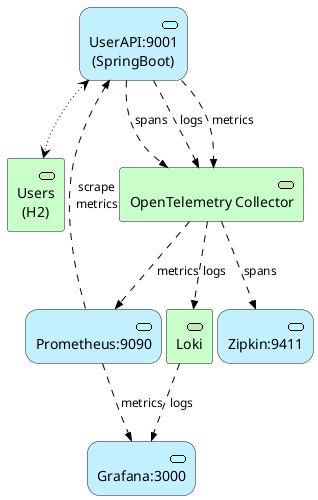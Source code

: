 @startuml Arch
skinparam nodesep 4
!include <archimate/Archimate>

archimate #Application "UserAPI:9001\n(SpringBoot)" as UserAPI <<application-service>>
archimate #Application "Zipkin:9411" as Zipkin <<application-service>>
archimate #Application "Grafana:3000" as Grafana <<application-service>>
archimate #Application "Prometheus:9090" as Prometheus <<application-service>>

archimate #Technology "Users\n(H2)" as UsersDB <<technology-service>>
archimate #Technology "OpenTelemetry Collector" as OTC <<technology-service>>
archimate #Technology Loki <<technology-service>>

Rel_Access_rw(UserAPI, UsersDB)
Rel_Flow(UserAPI, OTC, logs)
Rel_Flow(OTC, Loki, logs)
Rel_Flow(Loki, Grafana, logs)
Rel_Flow(UserAPI, OTC, metrics)
Rel_Flow(OTC, Prometheus, metrics)
Rel_Flow(Prometheus, Grafana, metrics)
Rel_Flow(UserAPI, OTC, spans)
Rel_Flow(OTC, Zipkin, spans)
Rel_Flow(Prometheus, UserAPI, "scrape\nmetrics")

@enduml